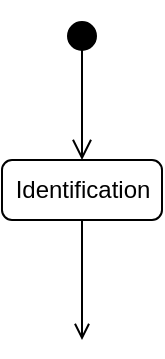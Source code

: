 <mxfile version="20.5.3" type="embed"><diagram id="Xob-G5oBjvJTzFHLvzyE" name="Page-1"><mxGraphModel dx="772" dy="525" grid="1" gridSize="10" guides="1" tooltips="1" connect="1" arrows="1" fold="1" page="1" pageScale="1" pageWidth="827" pageHeight="1169" math="0" shadow="0"><root><mxCell id="0"/><mxCell id="1" parent="0"/><mxCell id="2" value="" style="html=1;verticalAlign=bottom;startArrow=circle;startFill=1;endArrow=open;startSize=6;endSize=8;rounded=0;" edge="1" parent="1"><mxGeometry width="80" relative="1" as="geometry"><mxPoint x="160" y="30" as="sourcePoint"/><mxPoint x="160" y="100" as="targetPoint"/></mxGeometry></mxCell><mxCell id="3" value="Identification" style="html=1;rounded=1;absoluteArcSize=1;arcSize=10;" vertex="1" parent="1"><mxGeometry x="120" y="100" width="80" height="30" as="geometry"/></mxCell><mxCell id="4" value="" style="endArrow=open;html=1;rounded=0;align=center;verticalAlign=top;endFill=0;labelBackgroundColor=none;endSize=6;" edge="1" source="3" parent="1"><mxGeometry relative="1" as="geometry"><mxPoint x="160" y="190" as="targetPoint"/><Array as="points"><mxPoint x="160" y="170"/></Array></mxGeometry></mxCell></root></mxGraphModel></diagram></mxfile>
